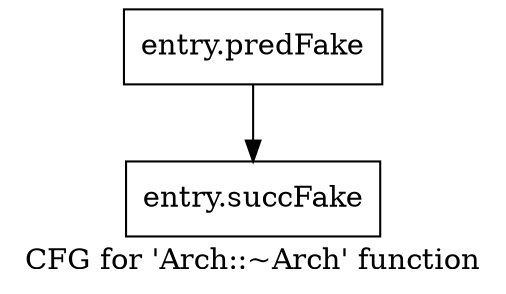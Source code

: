 digraph "CFG for 'Arch::~Arch' function" {
	label="CFG for 'Arch::~Arch' function";

	Node0x563e580 [shape=record,filename="",linenumber="",label="{entry.predFake}"];
	Node0x563e580 -> Node0x5501a80[ callList="" memoryops="" filename="../../../../../src/h_files/libcpu.h" execusionnum="0"];
	Node0x5501a80 [shape=record,filename="../../../../../src/h_files/libcpu.h",linenumber="12",label="{entry.succFake}"];
}
